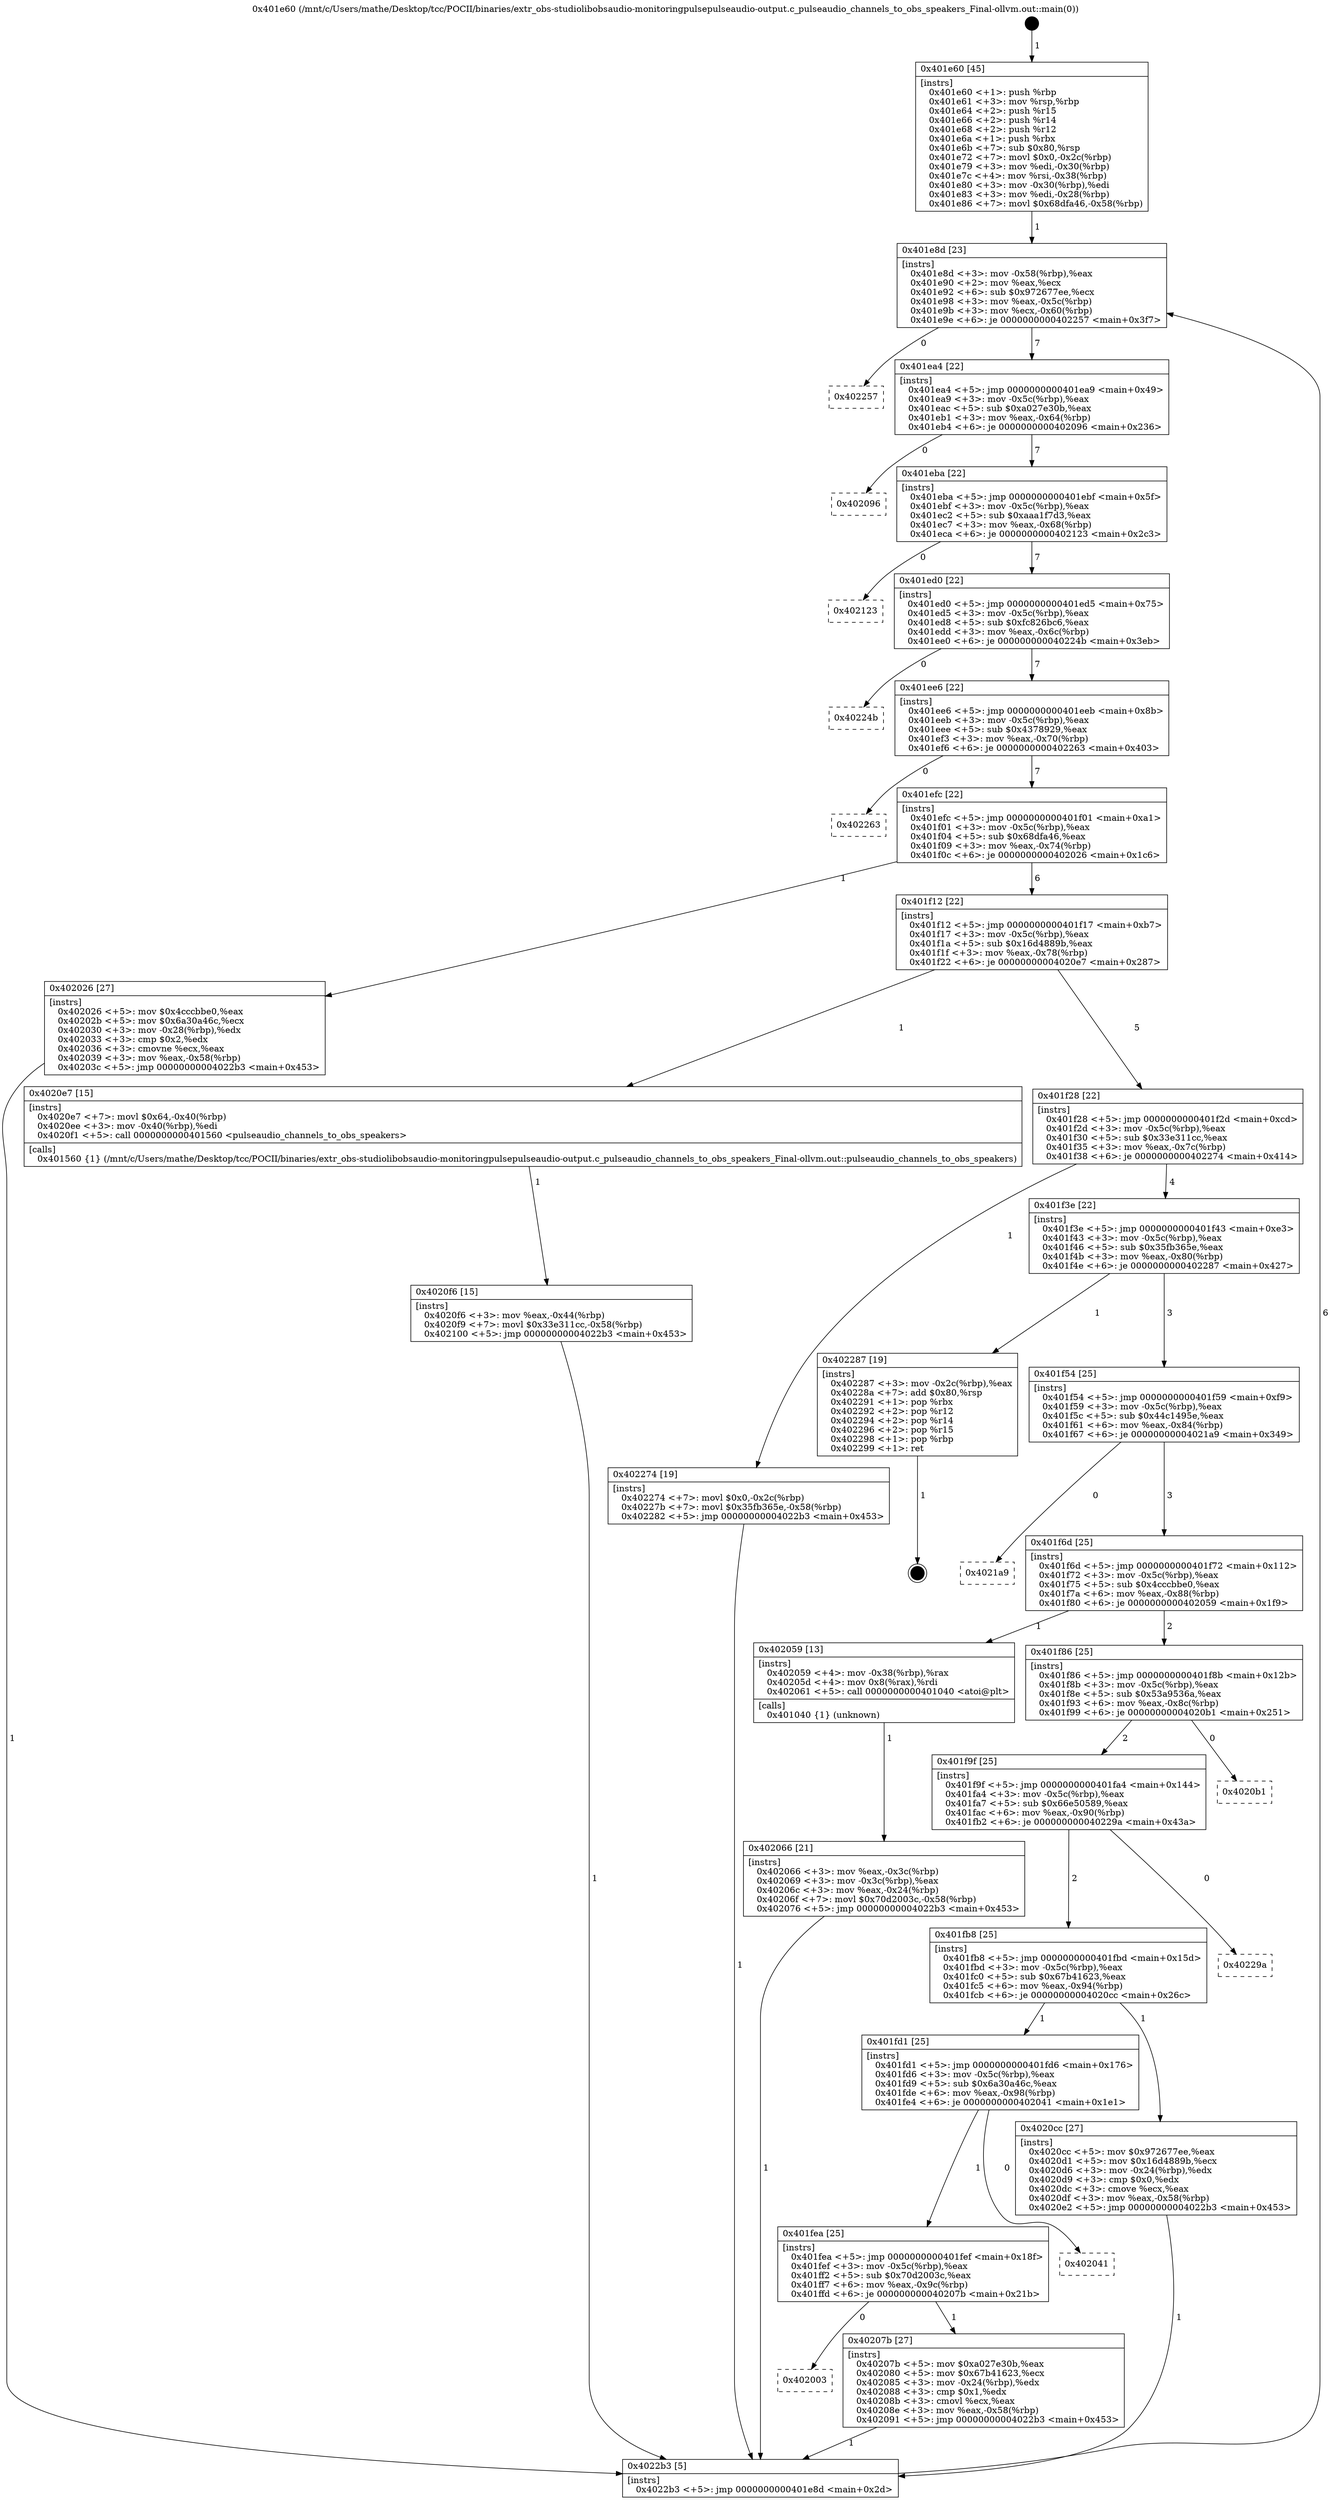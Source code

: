 digraph "0x401e60" {
  label = "0x401e60 (/mnt/c/Users/mathe/Desktop/tcc/POCII/binaries/extr_obs-studiolibobsaudio-monitoringpulsepulseaudio-output.c_pulseaudio_channels_to_obs_speakers_Final-ollvm.out::main(0))"
  labelloc = "t"
  node[shape=record]

  Entry [label="",width=0.3,height=0.3,shape=circle,fillcolor=black,style=filled]
  "0x401e8d" [label="{
     0x401e8d [23]\l
     | [instrs]\l
     &nbsp;&nbsp;0x401e8d \<+3\>: mov -0x58(%rbp),%eax\l
     &nbsp;&nbsp;0x401e90 \<+2\>: mov %eax,%ecx\l
     &nbsp;&nbsp;0x401e92 \<+6\>: sub $0x972677ee,%ecx\l
     &nbsp;&nbsp;0x401e98 \<+3\>: mov %eax,-0x5c(%rbp)\l
     &nbsp;&nbsp;0x401e9b \<+3\>: mov %ecx,-0x60(%rbp)\l
     &nbsp;&nbsp;0x401e9e \<+6\>: je 0000000000402257 \<main+0x3f7\>\l
  }"]
  "0x402257" [label="{
     0x402257\l
  }", style=dashed]
  "0x401ea4" [label="{
     0x401ea4 [22]\l
     | [instrs]\l
     &nbsp;&nbsp;0x401ea4 \<+5\>: jmp 0000000000401ea9 \<main+0x49\>\l
     &nbsp;&nbsp;0x401ea9 \<+3\>: mov -0x5c(%rbp),%eax\l
     &nbsp;&nbsp;0x401eac \<+5\>: sub $0xa027e30b,%eax\l
     &nbsp;&nbsp;0x401eb1 \<+3\>: mov %eax,-0x64(%rbp)\l
     &nbsp;&nbsp;0x401eb4 \<+6\>: je 0000000000402096 \<main+0x236\>\l
  }"]
  Exit [label="",width=0.3,height=0.3,shape=circle,fillcolor=black,style=filled,peripheries=2]
  "0x402096" [label="{
     0x402096\l
  }", style=dashed]
  "0x401eba" [label="{
     0x401eba [22]\l
     | [instrs]\l
     &nbsp;&nbsp;0x401eba \<+5\>: jmp 0000000000401ebf \<main+0x5f\>\l
     &nbsp;&nbsp;0x401ebf \<+3\>: mov -0x5c(%rbp),%eax\l
     &nbsp;&nbsp;0x401ec2 \<+5\>: sub $0xaaa1f7d3,%eax\l
     &nbsp;&nbsp;0x401ec7 \<+3\>: mov %eax,-0x68(%rbp)\l
     &nbsp;&nbsp;0x401eca \<+6\>: je 0000000000402123 \<main+0x2c3\>\l
  }"]
  "0x4020f6" [label="{
     0x4020f6 [15]\l
     | [instrs]\l
     &nbsp;&nbsp;0x4020f6 \<+3\>: mov %eax,-0x44(%rbp)\l
     &nbsp;&nbsp;0x4020f9 \<+7\>: movl $0x33e311cc,-0x58(%rbp)\l
     &nbsp;&nbsp;0x402100 \<+5\>: jmp 00000000004022b3 \<main+0x453\>\l
  }"]
  "0x402123" [label="{
     0x402123\l
  }", style=dashed]
  "0x401ed0" [label="{
     0x401ed0 [22]\l
     | [instrs]\l
     &nbsp;&nbsp;0x401ed0 \<+5\>: jmp 0000000000401ed5 \<main+0x75\>\l
     &nbsp;&nbsp;0x401ed5 \<+3\>: mov -0x5c(%rbp),%eax\l
     &nbsp;&nbsp;0x401ed8 \<+5\>: sub $0xfc826bc6,%eax\l
     &nbsp;&nbsp;0x401edd \<+3\>: mov %eax,-0x6c(%rbp)\l
     &nbsp;&nbsp;0x401ee0 \<+6\>: je 000000000040224b \<main+0x3eb\>\l
  }"]
  "0x402003" [label="{
     0x402003\l
  }", style=dashed]
  "0x40224b" [label="{
     0x40224b\l
  }", style=dashed]
  "0x401ee6" [label="{
     0x401ee6 [22]\l
     | [instrs]\l
     &nbsp;&nbsp;0x401ee6 \<+5\>: jmp 0000000000401eeb \<main+0x8b\>\l
     &nbsp;&nbsp;0x401eeb \<+3\>: mov -0x5c(%rbp),%eax\l
     &nbsp;&nbsp;0x401eee \<+5\>: sub $0x4378929,%eax\l
     &nbsp;&nbsp;0x401ef3 \<+3\>: mov %eax,-0x70(%rbp)\l
     &nbsp;&nbsp;0x401ef6 \<+6\>: je 0000000000402263 \<main+0x403\>\l
  }"]
  "0x40207b" [label="{
     0x40207b [27]\l
     | [instrs]\l
     &nbsp;&nbsp;0x40207b \<+5\>: mov $0xa027e30b,%eax\l
     &nbsp;&nbsp;0x402080 \<+5\>: mov $0x67b41623,%ecx\l
     &nbsp;&nbsp;0x402085 \<+3\>: mov -0x24(%rbp),%edx\l
     &nbsp;&nbsp;0x402088 \<+3\>: cmp $0x1,%edx\l
     &nbsp;&nbsp;0x40208b \<+3\>: cmovl %ecx,%eax\l
     &nbsp;&nbsp;0x40208e \<+3\>: mov %eax,-0x58(%rbp)\l
     &nbsp;&nbsp;0x402091 \<+5\>: jmp 00000000004022b3 \<main+0x453\>\l
  }"]
  "0x402263" [label="{
     0x402263\l
  }", style=dashed]
  "0x401efc" [label="{
     0x401efc [22]\l
     | [instrs]\l
     &nbsp;&nbsp;0x401efc \<+5\>: jmp 0000000000401f01 \<main+0xa1\>\l
     &nbsp;&nbsp;0x401f01 \<+3\>: mov -0x5c(%rbp),%eax\l
     &nbsp;&nbsp;0x401f04 \<+5\>: sub $0x68dfa46,%eax\l
     &nbsp;&nbsp;0x401f09 \<+3\>: mov %eax,-0x74(%rbp)\l
     &nbsp;&nbsp;0x401f0c \<+6\>: je 0000000000402026 \<main+0x1c6\>\l
  }"]
  "0x401fea" [label="{
     0x401fea [25]\l
     | [instrs]\l
     &nbsp;&nbsp;0x401fea \<+5\>: jmp 0000000000401fef \<main+0x18f\>\l
     &nbsp;&nbsp;0x401fef \<+3\>: mov -0x5c(%rbp),%eax\l
     &nbsp;&nbsp;0x401ff2 \<+5\>: sub $0x70d2003c,%eax\l
     &nbsp;&nbsp;0x401ff7 \<+6\>: mov %eax,-0x9c(%rbp)\l
     &nbsp;&nbsp;0x401ffd \<+6\>: je 000000000040207b \<main+0x21b\>\l
  }"]
  "0x402026" [label="{
     0x402026 [27]\l
     | [instrs]\l
     &nbsp;&nbsp;0x402026 \<+5\>: mov $0x4cccbbe0,%eax\l
     &nbsp;&nbsp;0x40202b \<+5\>: mov $0x6a30a46c,%ecx\l
     &nbsp;&nbsp;0x402030 \<+3\>: mov -0x28(%rbp),%edx\l
     &nbsp;&nbsp;0x402033 \<+3\>: cmp $0x2,%edx\l
     &nbsp;&nbsp;0x402036 \<+3\>: cmovne %ecx,%eax\l
     &nbsp;&nbsp;0x402039 \<+3\>: mov %eax,-0x58(%rbp)\l
     &nbsp;&nbsp;0x40203c \<+5\>: jmp 00000000004022b3 \<main+0x453\>\l
  }"]
  "0x401f12" [label="{
     0x401f12 [22]\l
     | [instrs]\l
     &nbsp;&nbsp;0x401f12 \<+5\>: jmp 0000000000401f17 \<main+0xb7\>\l
     &nbsp;&nbsp;0x401f17 \<+3\>: mov -0x5c(%rbp),%eax\l
     &nbsp;&nbsp;0x401f1a \<+5\>: sub $0x16d4889b,%eax\l
     &nbsp;&nbsp;0x401f1f \<+3\>: mov %eax,-0x78(%rbp)\l
     &nbsp;&nbsp;0x401f22 \<+6\>: je 00000000004020e7 \<main+0x287\>\l
  }"]
  "0x4022b3" [label="{
     0x4022b3 [5]\l
     | [instrs]\l
     &nbsp;&nbsp;0x4022b3 \<+5\>: jmp 0000000000401e8d \<main+0x2d\>\l
  }"]
  "0x401e60" [label="{
     0x401e60 [45]\l
     | [instrs]\l
     &nbsp;&nbsp;0x401e60 \<+1\>: push %rbp\l
     &nbsp;&nbsp;0x401e61 \<+3\>: mov %rsp,%rbp\l
     &nbsp;&nbsp;0x401e64 \<+2\>: push %r15\l
     &nbsp;&nbsp;0x401e66 \<+2\>: push %r14\l
     &nbsp;&nbsp;0x401e68 \<+2\>: push %r12\l
     &nbsp;&nbsp;0x401e6a \<+1\>: push %rbx\l
     &nbsp;&nbsp;0x401e6b \<+7\>: sub $0x80,%rsp\l
     &nbsp;&nbsp;0x401e72 \<+7\>: movl $0x0,-0x2c(%rbp)\l
     &nbsp;&nbsp;0x401e79 \<+3\>: mov %edi,-0x30(%rbp)\l
     &nbsp;&nbsp;0x401e7c \<+4\>: mov %rsi,-0x38(%rbp)\l
     &nbsp;&nbsp;0x401e80 \<+3\>: mov -0x30(%rbp),%edi\l
     &nbsp;&nbsp;0x401e83 \<+3\>: mov %edi,-0x28(%rbp)\l
     &nbsp;&nbsp;0x401e86 \<+7\>: movl $0x68dfa46,-0x58(%rbp)\l
  }"]
  "0x402041" [label="{
     0x402041\l
  }", style=dashed]
  "0x4020e7" [label="{
     0x4020e7 [15]\l
     | [instrs]\l
     &nbsp;&nbsp;0x4020e7 \<+7\>: movl $0x64,-0x40(%rbp)\l
     &nbsp;&nbsp;0x4020ee \<+3\>: mov -0x40(%rbp),%edi\l
     &nbsp;&nbsp;0x4020f1 \<+5\>: call 0000000000401560 \<pulseaudio_channels_to_obs_speakers\>\l
     | [calls]\l
     &nbsp;&nbsp;0x401560 \{1\} (/mnt/c/Users/mathe/Desktop/tcc/POCII/binaries/extr_obs-studiolibobsaudio-monitoringpulsepulseaudio-output.c_pulseaudio_channels_to_obs_speakers_Final-ollvm.out::pulseaudio_channels_to_obs_speakers)\l
  }"]
  "0x401f28" [label="{
     0x401f28 [22]\l
     | [instrs]\l
     &nbsp;&nbsp;0x401f28 \<+5\>: jmp 0000000000401f2d \<main+0xcd\>\l
     &nbsp;&nbsp;0x401f2d \<+3\>: mov -0x5c(%rbp),%eax\l
     &nbsp;&nbsp;0x401f30 \<+5\>: sub $0x33e311cc,%eax\l
     &nbsp;&nbsp;0x401f35 \<+3\>: mov %eax,-0x7c(%rbp)\l
     &nbsp;&nbsp;0x401f38 \<+6\>: je 0000000000402274 \<main+0x414\>\l
  }"]
  "0x401fd1" [label="{
     0x401fd1 [25]\l
     | [instrs]\l
     &nbsp;&nbsp;0x401fd1 \<+5\>: jmp 0000000000401fd6 \<main+0x176\>\l
     &nbsp;&nbsp;0x401fd6 \<+3\>: mov -0x5c(%rbp),%eax\l
     &nbsp;&nbsp;0x401fd9 \<+5\>: sub $0x6a30a46c,%eax\l
     &nbsp;&nbsp;0x401fde \<+6\>: mov %eax,-0x98(%rbp)\l
     &nbsp;&nbsp;0x401fe4 \<+6\>: je 0000000000402041 \<main+0x1e1\>\l
  }"]
  "0x402274" [label="{
     0x402274 [19]\l
     | [instrs]\l
     &nbsp;&nbsp;0x402274 \<+7\>: movl $0x0,-0x2c(%rbp)\l
     &nbsp;&nbsp;0x40227b \<+7\>: movl $0x35fb365e,-0x58(%rbp)\l
     &nbsp;&nbsp;0x402282 \<+5\>: jmp 00000000004022b3 \<main+0x453\>\l
  }"]
  "0x401f3e" [label="{
     0x401f3e [22]\l
     | [instrs]\l
     &nbsp;&nbsp;0x401f3e \<+5\>: jmp 0000000000401f43 \<main+0xe3\>\l
     &nbsp;&nbsp;0x401f43 \<+3\>: mov -0x5c(%rbp),%eax\l
     &nbsp;&nbsp;0x401f46 \<+5\>: sub $0x35fb365e,%eax\l
     &nbsp;&nbsp;0x401f4b \<+3\>: mov %eax,-0x80(%rbp)\l
     &nbsp;&nbsp;0x401f4e \<+6\>: je 0000000000402287 \<main+0x427\>\l
  }"]
  "0x4020cc" [label="{
     0x4020cc [27]\l
     | [instrs]\l
     &nbsp;&nbsp;0x4020cc \<+5\>: mov $0x972677ee,%eax\l
     &nbsp;&nbsp;0x4020d1 \<+5\>: mov $0x16d4889b,%ecx\l
     &nbsp;&nbsp;0x4020d6 \<+3\>: mov -0x24(%rbp),%edx\l
     &nbsp;&nbsp;0x4020d9 \<+3\>: cmp $0x0,%edx\l
     &nbsp;&nbsp;0x4020dc \<+3\>: cmove %ecx,%eax\l
     &nbsp;&nbsp;0x4020df \<+3\>: mov %eax,-0x58(%rbp)\l
     &nbsp;&nbsp;0x4020e2 \<+5\>: jmp 00000000004022b3 \<main+0x453\>\l
  }"]
  "0x402287" [label="{
     0x402287 [19]\l
     | [instrs]\l
     &nbsp;&nbsp;0x402287 \<+3\>: mov -0x2c(%rbp),%eax\l
     &nbsp;&nbsp;0x40228a \<+7\>: add $0x80,%rsp\l
     &nbsp;&nbsp;0x402291 \<+1\>: pop %rbx\l
     &nbsp;&nbsp;0x402292 \<+2\>: pop %r12\l
     &nbsp;&nbsp;0x402294 \<+2\>: pop %r14\l
     &nbsp;&nbsp;0x402296 \<+2\>: pop %r15\l
     &nbsp;&nbsp;0x402298 \<+1\>: pop %rbp\l
     &nbsp;&nbsp;0x402299 \<+1\>: ret\l
  }"]
  "0x401f54" [label="{
     0x401f54 [25]\l
     | [instrs]\l
     &nbsp;&nbsp;0x401f54 \<+5\>: jmp 0000000000401f59 \<main+0xf9\>\l
     &nbsp;&nbsp;0x401f59 \<+3\>: mov -0x5c(%rbp),%eax\l
     &nbsp;&nbsp;0x401f5c \<+5\>: sub $0x44c1495e,%eax\l
     &nbsp;&nbsp;0x401f61 \<+6\>: mov %eax,-0x84(%rbp)\l
     &nbsp;&nbsp;0x401f67 \<+6\>: je 00000000004021a9 \<main+0x349\>\l
  }"]
  "0x401fb8" [label="{
     0x401fb8 [25]\l
     | [instrs]\l
     &nbsp;&nbsp;0x401fb8 \<+5\>: jmp 0000000000401fbd \<main+0x15d\>\l
     &nbsp;&nbsp;0x401fbd \<+3\>: mov -0x5c(%rbp),%eax\l
     &nbsp;&nbsp;0x401fc0 \<+5\>: sub $0x67b41623,%eax\l
     &nbsp;&nbsp;0x401fc5 \<+6\>: mov %eax,-0x94(%rbp)\l
     &nbsp;&nbsp;0x401fcb \<+6\>: je 00000000004020cc \<main+0x26c\>\l
  }"]
  "0x4021a9" [label="{
     0x4021a9\l
  }", style=dashed]
  "0x401f6d" [label="{
     0x401f6d [25]\l
     | [instrs]\l
     &nbsp;&nbsp;0x401f6d \<+5\>: jmp 0000000000401f72 \<main+0x112\>\l
     &nbsp;&nbsp;0x401f72 \<+3\>: mov -0x5c(%rbp),%eax\l
     &nbsp;&nbsp;0x401f75 \<+5\>: sub $0x4cccbbe0,%eax\l
     &nbsp;&nbsp;0x401f7a \<+6\>: mov %eax,-0x88(%rbp)\l
     &nbsp;&nbsp;0x401f80 \<+6\>: je 0000000000402059 \<main+0x1f9\>\l
  }"]
  "0x40229a" [label="{
     0x40229a\l
  }", style=dashed]
  "0x402059" [label="{
     0x402059 [13]\l
     | [instrs]\l
     &nbsp;&nbsp;0x402059 \<+4\>: mov -0x38(%rbp),%rax\l
     &nbsp;&nbsp;0x40205d \<+4\>: mov 0x8(%rax),%rdi\l
     &nbsp;&nbsp;0x402061 \<+5\>: call 0000000000401040 \<atoi@plt\>\l
     | [calls]\l
     &nbsp;&nbsp;0x401040 \{1\} (unknown)\l
  }"]
  "0x401f86" [label="{
     0x401f86 [25]\l
     | [instrs]\l
     &nbsp;&nbsp;0x401f86 \<+5\>: jmp 0000000000401f8b \<main+0x12b\>\l
     &nbsp;&nbsp;0x401f8b \<+3\>: mov -0x5c(%rbp),%eax\l
     &nbsp;&nbsp;0x401f8e \<+5\>: sub $0x53a9536a,%eax\l
     &nbsp;&nbsp;0x401f93 \<+6\>: mov %eax,-0x8c(%rbp)\l
     &nbsp;&nbsp;0x401f99 \<+6\>: je 00000000004020b1 \<main+0x251\>\l
  }"]
  "0x402066" [label="{
     0x402066 [21]\l
     | [instrs]\l
     &nbsp;&nbsp;0x402066 \<+3\>: mov %eax,-0x3c(%rbp)\l
     &nbsp;&nbsp;0x402069 \<+3\>: mov -0x3c(%rbp),%eax\l
     &nbsp;&nbsp;0x40206c \<+3\>: mov %eax,-0x24(%rbp)\l
     &nbsp;&nbsp;0x40206f \<+7\>: movl $0x70d2003c,-0x58(%rbp)\l
     &nbsp;&nbsp;0x402076 \<+5\>: jmp 00000000004022b3 \<main+0x453\>\l
  }"]
  "0x401f9f" [label="{
     0x401f9f [25]\l
     | [instrs]\l
     &nbsp;&nbsp;0x401f9f \<+5\>: jmp 0000000000401fa4 \<main+0x144\>\l
     &nbsp;&nbsp;0x401fa4 \<+3\>: mov -0x5c(%rbp),%eax\l
     &nbsp;&nbsp;0x401fa7 \<+5\>: sub $0x66e50589,%eax\l
     &nbsp;&nbsp;0x401fac \<+6\>: mov %eax,-0x90(%rbp)\l
     &nbsp;&nbsp;0x401fb2 \<+6\>: je 000000000040229a \<main+0x43a\>\l
  }"]
  "0x4020b1" [label="{
     0x4020b1\l
  }", style=dashed]
  Entry -> "0x401e60" [label=" 1"]
  "0x401e8d" -> "0x402257" [label=" 0"]
  "0x401e8d" -> "0x401ea4" [label=" 7"]
  "0x402287" -> Exit [label=" 1"]
  "0x401ea4" -> "0x402096" [label=" 0"]
  "0x401ea4" -> "0x401eba" [label=" 7"]
  "0x402274" -> "0x4022b3" [label=" 1"]
  "0x401eba" -> "0x402123" [label=" 0"]
  "0x401eba" -> "0x401ed0" [label=" 7"]
  "0x4020f6" -> "0x4022b3" [label=" 1"]
  "0x401ed0" -> "0x40224b" [label=" 0"]
  "0x401ed0" -> "0x401ee6" [label=" 7"]
  "0x4020e7" -> "0x4020f6" [label=" 1"]
  "0x401ee6" -> "0x402263" [label=" 0"]
  "0x401ee6" -> "0x401efc" [label=" 7"]
  "0x4020cc" -> "0x4022b3" [label=" 1"]
  "0x401efc" -> "0x402026" [label=" 1"]
  "0x401efc" -> "0x401f12" [label=" 6"]
  "0x402026" -> "0x4022b3" [label=" 1"]
  "0x401e60" -> "0x401e8d" [label=" 1"]
  "0x4022b3" -> "0x401e8d" [label=" 6"]
  "0x401fea" -> "0x402003" [label=" 0"]
  "0x401f12" -> "0x4020e7" [label=" 1"]
  "0x401f12" -> "0x401f28" [label=" 5"]
  "0x401fea" -> "0x40207b" [label=" 1"]
  "0x401f28" -> "0x402274" [label=" 1"]
  "0x401f28" -> "0x401f3e" [label=" 4"]
  "0x401fd1" -> "0x401fea" [label=" 1"]
  "0x401f3e" -> "0x402287" [label=" 1"]
  "0x401f3e" -> "0x401f54" [label=" 3"]
  "0x401fd1" -> "0x402041" [label=" 0"]
  "0x401f54" -> "0x4021a9" [label=" 0"]
  "0x401f54" -> "0x401f6d" [label=" 3"]
  "0x401fb8" -> "0x401fd1" [label=" 1"]
  "0x401f6d" -> "0x402059" [label=" 1"]
  "0x401f6d" -> "0x401f86" [label=" 2"]
  "0x402059" -> "0x402066" [label=" 1"]
  "0x402066" -> "0x4022b3" [label=" 1"]
  "0x401fb8" -> "0x4020cc" [label=" 1"]
  "0x401f86" -> "0x4020b1" [label=" 0"]
  "0x401f86" -> "0x401f9f" [label=" 2"]
  "0x40207b" -> "0x4022b3" [label=" 1"]
  "0x401f9f" -> "0x40229a" [label=" 0"]
  "0x401f9f" -> "0x401fb8" [label=" 2"]
}
